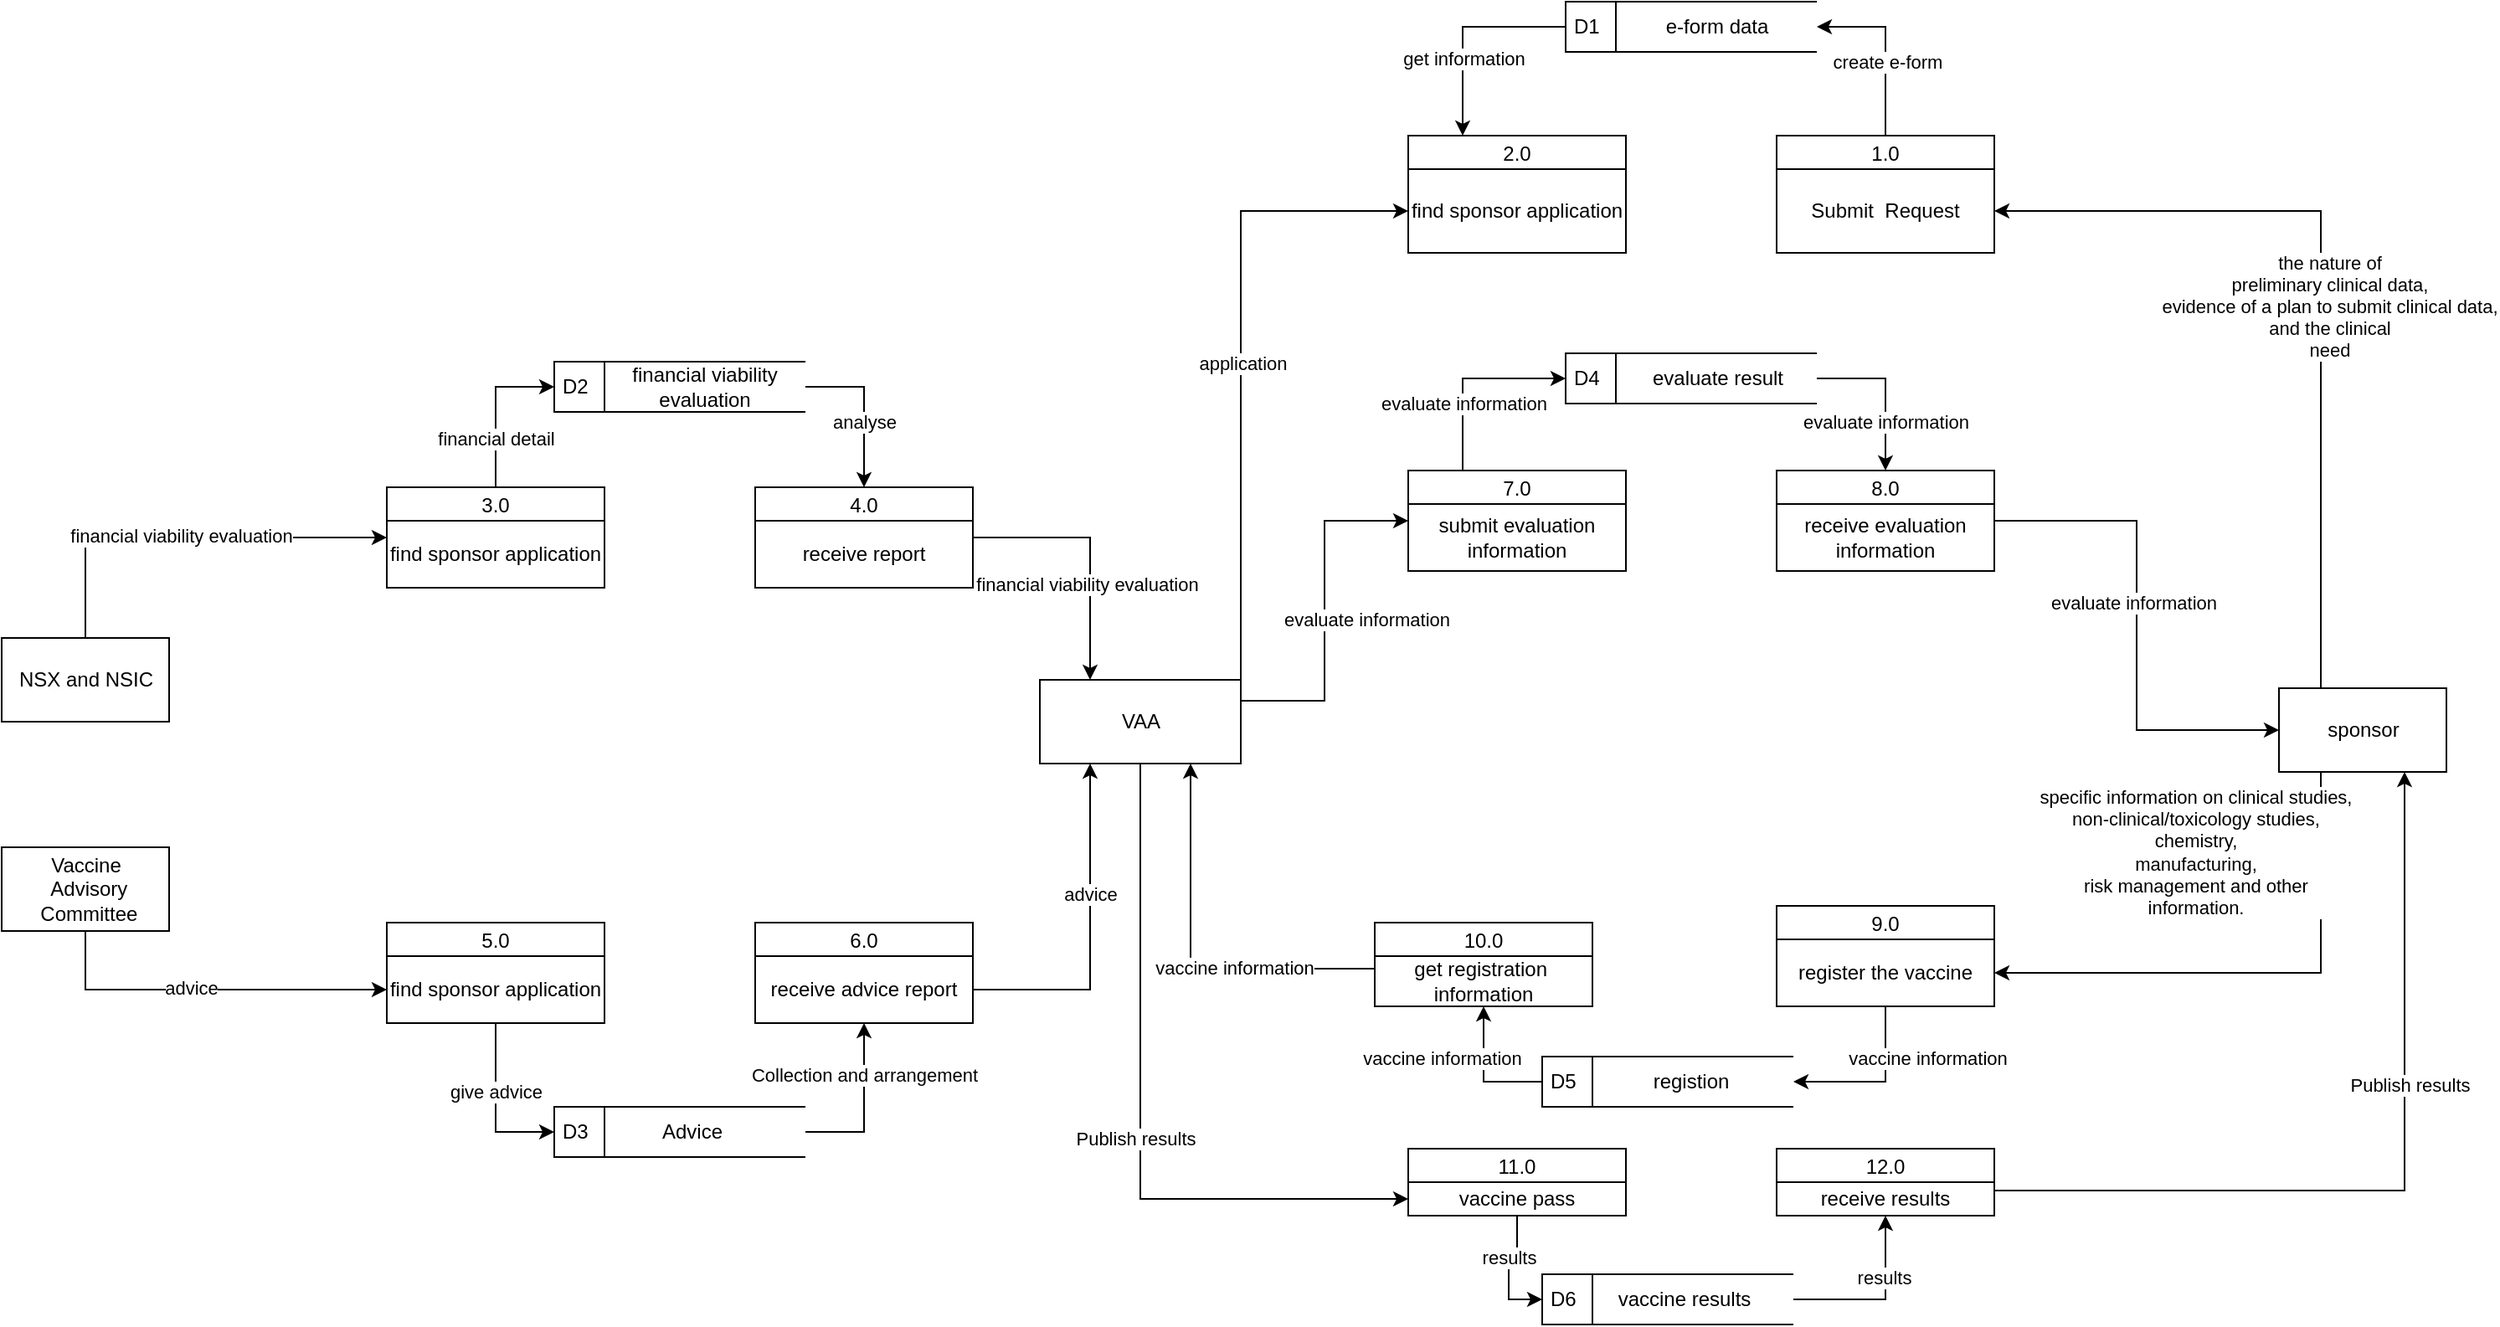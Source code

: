 <mxfile version="14.7.0" type="github">
  <diagram id="C5RBs43oDa-KdzZeNtuy" name="Page-1">
    <mxGraphModel dx="2377" dy="867" grid="1" gridSize="10" guides="1" tooltips="1" connect="1" arrows="1" fold="1" page="1" pageScale="1" pageWidth="827" pageHeight="1169" math="0" shadow="0">
      <root>
        <mxCell id="WIyWlLk6GJQsqaUBKTNV-0" />
        <mxCell id="WIyWlLk6GJQsqaUBKTNV-1" parent="WIyWlLk6GJQsqaUBKTNV-0" />
        <mxCell id="KFkMGzY3dLCvhJW9a1Ks-69" style="edgeStyle=orthogonalEdgeStyle;rounded=0;orthogonalLoop=1;jettySize=auto;html=1;exitX=0.25;exitY=0;exitDx=0;exitDy=0;entryX=1;entryY=0.5;entryDx=0;entryDy=0;" edge="1" parent="WIyWlLk6GJQsqaUBKTNV-1" source="KFkMGzY3dLCvhJW9a1Ks-0" target="KFkMGzY3dLCvhJW9a1Ks-7">
          <mxGeometry relative="1" as="geometry" />
        </mxCell>
        <mxCell id="KFkMGzY3dLCvhJW9a1Ks-70" value="the nature of &lt;br/&gt;preliminary clinical data, &lt;br&gt;evidence of a plan to submit clinical data, &lt;br&gt;and the clinical &lt;br/&gt;need" style="edgeLabel;html=1;align=center;verticalAlign=middle;resizable=0;points=[];" vertex="1" connectable="0" parent="KFkMGzY3dLCvhJW9a1Ks-69">
          <mxGeometry x="-0.059" y="1" relative="1" as="geometry">
            <mxPoint x="6" y="-2" as="offset" />
          </mxGeometry>
        </mxCell>
        <mxCell id="KFkMGzY3dLCvhJW9a1Ks-101" style="edgeStyle=orthogonalEdgeStyle;rounded=0;orthogonalLoop=1;jettySize=auto;html=1;exitX=0.25;exitY=1;exitDx=0;exitDy=0;entryX=1;entryY=0.5;entryDx=0;entryDy=0;" edge="1" parent="WIyWlLk6GJQsqaUBKTNV-1" source="KFkMGzY3dLCvhJW9a1Ks-0" target="KFkMGzY3dLCvhJW9a1Ks-29">
          <mxGeometry relative="1" as="geometry" />
        </mxCell>
        <mxCell id="KFkMGzY3dLCvhJW9a1Ks-102" value="specific information on clinical studies,&lt;br&gt;non-clinical/toxicology studies,&lt;br&gt;chemistry,&lt;br&gt;manufacturing,&lt;br&gt;risk management and other&lt;br&gt;information." style="edgeLabel;html=1;align=center;verticalAlign=middle;resizable=0;points=[];" vertex="1" connectable="0" parent="KFkMGzY3dLCvhJW9a1Ks-101">
          <mxGeometry x="-0.426" relative="1" as="geometry">
            <mxPoint x="-75" y="-43" as="offset" />
          </mxGeometry>
        </mxCell>
        <mxCell id="KFkMGzY3dLCvhJW9a1Ks-0" value="sponsor" style="html=1;dashed=0;whitespace=wrap;" vertex="1" parent="WIyWlLk6GJQsqaUBKTNV-1">
          <mxGeometry x="840" y="590" width="100" height="50" as="geometry" />
        </mxCell>
        <mxCell id="KFkMGzY3dLCvhJW9a1Ks-71" style="edgeStyle=orthogonalEdgeStyle;rounded=0;orthogonalLoop=1;jettySize=auto;html=1;exitX=0.5;exitY=0;exitDx=0;exitDy=0;entryX=1;entryY=0.5;entryDx=0;entryDy=0;" edge="1" parent="WIyWlLk6GJQsqaUBKTNV-1" source="KFkMGzY3dLCvhJW9a1Ks-3" target="KFkMGzY3dLCvhJW9a1Ks-23">
          <mxGeometry relative="1" as="geometry" />
        </mxCell>
        <mxCell id="KFkMGzY3dLCvhJW9a1Ks-72" value="create e-form" style="edgeLabel;html=1;align=center;verticalAlign=middle;resizable=0;points=[];" vertex="1" connectable="0" parent="KFkMGzY3dLCvhJW9a1Ks-71">
          <mxGeometry x="-0.16" y="-1" relative="1" as="geometry">
            <mxPoint as="offset" />
          </mxGeometry>
        </mxCell>
        <mxCell id="KFkMGzY3dLCvhJW9a1Ks-3" value="1.0" style="swimlane;fontStyle=0;childLayout=stackLayout;horizontal=1;startSize=20;fillColor=#ffffff;horizontalStack=0;resizeParent=1;resizeParentMax=0;resizeLast=0;collapsible=0;marginBottom=0;swimlaneFillColor=#ffffff;" vertex="1" parent="WIyWlLk6GJQsqaUBKTNV-1">
          <mxGeometry x="540" y="260" width="130" height="70" as="geometry" />
        </mxCell>
        <mxCell id="KFkMGzY3dLCvhJW9a1Ks-7" value="Submit&amp;nbsp; Request" style="text;html=1;strokeColor=none;fillColor=none;align=center;verticalAlign=middle;whiteSpace=wrap;rounded=0;" vertex="1" parent="KFkMGzY3dLCvhJW9a1Ks-3">
          <mxGeometry y="20" width="130" height="50" as="geometry" />
        </mxCell>
        <mxCell id="KFkMGzY3dLCvhJW9a1Ks-81" style="edgeStyle=orthogonalEdgeStyle;rounded=0;orthogonalLoop=1;jettySize=auto;html=1;exitX=1;exitY=0.5;exitDx=0;exitDy=0;entryX=0.5;entryY=0;entryDx=0;entryDy=0;" edge="1" parent="WIyWlLk6GJQsqaUBKTNV-1" source="KFkMGzY3dLCvhJW9a1Ks-8" target="KFkMGzY3dLCvhJW9a1Ks-13">
          <mxGeometry relative="1" as="geometry" />
        </mxCell>
        <mxCell id="KFkMGzY3dLCvhJW9a1Ks-82" value="evaluate information" style="edgeLabel;html=1;align=center;verticalAlign=middle;resizable=0;points=[];" vertex="1" connectable="0" parent="KFkMGzY3dLCvhJW9a1Ks-81">
          <mxGeometry x="0.111" y="1" relative="1" as="geometry">
            <mxPoint x="-1" y="13" as="offset" />
          </mxGeometry>
        </mxCell>
        <mxCell id="KFkMGzY3dLCvhJW9a1Ks-8" value="D4" style="html=1;dashed=0;whitespace=wrap;shape=mxgraph.dfd.dataStoreID;align=left;spacingLeft=3;points=[[0,0],[0.5,0],[1,0],[0,0.5],[1,0.5],[0,1],[0.5,1],[1,1]];" vertex="1" parent="WIyWlLk6GJQsqaUBKTNV-1">
          <mxGeometry x="414" y="390" width="150" height="30" as="geometry" />
        </mxCell>
        <mxCell id="KFkMGzY3dLCvhJW9a1Ks-75" style="edgeStyle=orthogonalEdgeStyle;rounded=0;orthogonalLoop=1;jettySize=auto;html=1;exitX=1;exitY=0;exitDx=0;exitDy=0;entryX=0;entryY=0.5;entryDx=0;entryDy=0;" edge="1" parent="WIyWlLk6GJQsqaUBKTNV-1" source="KFkMGzY3dLCvhJW9a1Ks-10" target="KFkMGzY3dLCvhJW9a1Ks-25">
          <mxGeometry relative="1" as="geometry" />
        </mxCell>
        <mxCell id="KFkMGzY3dLCvhJW9a1Ks-76" value="application" style="edgeLabel;html=1;align=center;verticalAlign=middle;resizable=0;points=[];" vertex="1" connectable="0" parent="KFkMGzY3dLCvhJW9a1Ks-75">
          <mxGeometry x="-0.002" y="-1" relative="1" as="geometry">
            <mxPoint as="offset" />
          </mxGeometry>
        </mxCell>
        <mxCell id="KFkMGzY3dLCvhJW9a1Ks-77" style="edgeStyle=orthogonalEdgeStyle;rounded=0;orthogonalLoop=1;jettySize=auto;html=1;exitX=1;exitY=0.25;exitDx=0;exitDy=0;entryX=0;entryY=0.25;entryDx=0;entryDy=0;" edge="1" parent="WIyWlLk6GJQsqaUBKTNV-1" source="KFkMGzY3dLCvhJW9a1Ks-10" target="KFkMGzY3dLCvhJW9a1Ks-26">
          <mxGeometry relative="1" as="geometry" />
        </mxCell>
        <mxCell id="KFkMGzY3dLCvhJW9a1Ks-78" value="evaluate information" style="edgeLabel;html=1;align=center;verticalAlign=middle;resizable=0;points=[];" vertex="1" connectable="0" parent="KFkMGzY3dLCvhJW9a1Ks-77">
          <mxGeometry x="-0.109" relative="1" as="geometry">
            <mxPoint x="25" y="-6" as="offset" />
          </mxGeometry>
        </mxCell>
        <mxCell id="KFkMGzY3dLCvhJW9a1Ks-114" style="edgeStyle=orthogonalEdgeStyle;rounded=0;orthogonalLoop=1;jettySize=auto;html=1;exitX=0.5;exitY=1;exitDx=0;exitDy=0;entryX=0;entryY=0.5;entryDx=0;entryDy=0;" edge="1" parent="WIyWlLk6GJQsqaUBKTNV-1" source="KFkMGzY3dLCvhJW9a1Ks-10" target="KFkMGzY3dLCvhJW9a1Ks-30">
          <mxGeometry relative="1" as="geometry" />
        </mxCell>
        <mxCell id="KFkMGzY3dLCvhJW9a1Ks-115" value="Publish results" style="edgeLabel;html=1;align=center;verticalAlign=middle;resizable=0;points=[];" vertex="1" connectable="0" parent="KFkMGzY3dLCvhJW9a1Ks-114">
          <mxGeometry x="0.065" y="-3" relative="1" as="geometry">
            <mxPoint as="offset" />
          </mxGeometry>
        </mxCell>
        <mxCell id="KFkMGzY3dLCvhJW9a1Ks-10" value="VAA" style="html=1;dashed=0;whitespace=wrap;" vertex="1" parent="WIyWlLk6GJQsqaUBKTNV-1">
          <mxGeometry x="100" y="585" width="120" height="50" as="geometry" />
        </mxCell>
        <mxCell id="KFkMGzY3dLCvhJW9a1Ks-104" style="edgeStyle=orthogonalEdgeStyle;rounded=0;orthogonalLoop=1;jettySize=auto;html=1;exitX=0;exitY=0.5;exitDx=0;exitDy=0;entryX=0.5;entryY=1;entryDx=0;entryDy=0;" edge="1" parent="WIyWlLk6GJQsqaUBKTNV-1" source="KFkMGzY3dLCvhJW9a1Ks-12" target="KFkMGzY3dLCvhJW9a1Ks-28">
          <mxGeometry relative="1" as="geometry" />
        </mxCell>
        <mxCell id="KFkMGzY3dLCvhJW9a1Ks-111" value="vaccine information" style="edgeLabel;html=1;align=center;verticalAlign=middle;resizable=0;points=[];" vertex="1" connectable="0" parent="KFkMGzY3dLCvhJW9a1Ks-104">
          <mxGeometry x="0.242" y="2" relative="1" as="geometry">
            <mxPoint x="-23" as="offset" />
          </mxGeometry>
        </mxCell>
        <mxCell id="KFkMGzY3dLCvhJW9a1Ks-12" value="D5" style="html=1;dashed=0;whitespace=wrap;shape=mxgraph.dfd.dataStoreID;align=left;spacingLeft=3;points=[[0,0],[0.5,0],[1,0],[0,0.5],[1,0.5],[0,1],[0.5,1],[1,1]];" vertex="1" parent="WIyWlLk6GJQsqaUBKTNV-1">
          <mxGeometry x="400" y="810" width="150" height="30" as="geometry" />
        </mxCell>
        <mxCell id="KFkMGzY3dLCvhJW9a1Ks-13" value="8.0" style="swimlane;fontStyle=0;childLayout=stackLayout;horizontal=1;startSize=20;fillColor=#ffffff;horizontalStack=0;resizeParent=1;resizeParentMax=0;resizeLast=0;collapsible=0;marginBottom=0;swimlaneFillColor=#ffffff;" vertex="1" parent="WIyWlLk6GJQsqaUBKTNV-1">
          <mxGeometry x="540" y="460" width="130" height="60" as="geometry" />
        </mxCell>
        <mxCell id="KFkMGzY3dLCvhJW9a1Ks-27" value="receive evaluation information" style="text;html=1;strokeColor=none;fillColor=none;align=center;verticalAlign=middle;whiteSpace=wrap;rounded=0;" vertex="1" parent="KFkMGzY3dLCvhJW9a1Ks-13">
          <mxGeometry y="20" width="130" height="40" as="geometry" />
        </mxCell>
        <mxCell id="KFkMGzY3dLCvhJW9a1Ks-16" value="10.0" style="swimlane;fontStyle=0;childLayout=stackLayout;horizontal=1;startSize=20;fillColor=#ffffff;horizontalStack=0;resizeParent=1;resizeParentMax=0;resizeLast=0;collapsible=0;marginBottom=0;swimlaneFillColor=#ffffff;" vertex="1" parent="WIyWlLk6GJQsqaUBKTNV-1">
          <mxGeometry x="300" y="730" width="130" height="50" as="geometry" />
        </mxCell>
        <mxCell id="KFkMGzY3dLCvhJW9a1Ks-28" value="get registration&amp;nbsp;&lt;br&gt;information" style="text;html=1;strokeColor=none;fillColor=none;align=center;verticalAlign=middle;whiteSpace=wrap;rounded=0;" vertex="1" parent="KFkMGzY3dLCvhJW9a1Ks-16">
          <mxGeometry y="20" width="130" height="30" as="geometry" />
        </mxCell>
        <mxCell id="KFkMGzY3dLCvhJW9a1Ks-17" value="9.0" style="swimlane;fontStyle=0;childLayout=stackLayout;horizontal=1;startSize=20;fillColor=#ffffff;horizontalStack=0;resizeParent=1;resizeParentMax=0;resizeLast=0;collapsible=0;marginBottom=0;swimlaneFillColor=#ffffff;" vertex="1" parent="WIyWlLk6GJQsqaUBKTNV-1">
          <mxGeometry x="540" y="720" width="130" height="60" as="geometry" />
        </mxCell>
        <mxCell id="KFkMGzY3dLCvhJW9a1Ks-29" value="register the vaccine" style="text;html=1;strokeColor=none;fillColor=none;align=center;verticalAlign=middle;whiteSpace=wrap;rounded=0;" vertex="1" parent="KFkMGzY3dLCvhJW9a1Ks-17">
          <mxGeometry y="20" width="130" height="40" as="geometry" />
        </mxCell>
        <mxCell id="KFkMGzY3dLCvhJW9a1Ks-18" value="11.0" style="swimlane;fontStyle=0;childLayout=stackLayout;horizontal=1;startSize=20;fillColor=#ffffff;horizontalStack=0;resizeParent=1;resizeParentMax=0;resizeLast=0;collapsible=0;marginBottom=0;swimlaneFillColor=#ffffff;" vertex="1" parent="WIyWlLk6GJQsqaUBKTNV-1">
          <mxGeometry x="320" y="865" width="130" height="40" as="geometry" />
        </mxCell>
        <mxCell id="KFkMGzY3dLCvhJW9a1Ks-30" value="vaccine pass" style="text;html=1;strokeColor=none;fillColor=none;align=center;verticalAlign=middle;whiteSpace=wrap;rounded=0;" vertex="1" parent="KFkMGzY3dLCvhJW9a1Ks-18">
          <mxGeometry y="20" width="130" height="20" as="geometry" />
        </mxCell>
        <mxCell id="KFkMGzY3dLCvhJW9a1Ks-19" value="12.0" style="swimlane;fontStyle=0;childLayout=stackLayout;horizontal=1;startSize=20;fillColor=#ffffff;horizontalStack=0;resizeParent=1;resizeParentMax=0;resizeLast=0;collapsible=0;marginBottom=0;swimlaneFillColor=#ffffff;" vertex="1" parent="WIyWlLk6GJQsqaUBKTNV-1">
          <mxGeometry x="540" y="865" width="130" height="40" as="geometry" />
        </mxCell>
        <mxCell id="KFkMGzY3dLCvhJW9a1Ks-31" value="receive results" style="text;html=1;strokeColor=none;fillColor=none;align=center;verticalAlign=middle;whiteSpace=wrap;rounded=0;" vertex="1" parent="KFkMGzY3dLCvhJW9a1Ks-19">
          <mxGeometry y="20" width="130" height="20" as="geometry" />
        </mxCell>
        <mxCell id="KFkMGzY3dLCvhJW9a1Ks-118" style="edgeStyle=orthogonalEdgeStyle;rounded=0;orthogonalLoop=1;jettySize=auto;html=1;exitX=1;exitY=0.5;exitDx=0;exitDy=0;entryX=0.5;entryY=1;entryDx=0;entryDy=0;" edge="1" parent="WIyWlLk6GJQsqaUBKTNV-1" source="KFkMGzY3dLCvhJW9a1Ks-20" target="KFkMGzY3dLCvhJW9a1Ks-31">
          <mxGeometry relative="1" as="geometry" />
        </mxCell>
        <mxCell id="KFkMGzY3dLCvhJW9a1Ks-119" value="results" style="edgeLabel;html=1;align=center;verticalAlign=middle;resizable=0;points=[];" vertex="1" connectable="0" parent="KFkMGzY3dLCvhJW9a1Ks-118">
          <mxGeometry x="0.292" y="1" relative="1" as="geometry">
            <mxPoint as="offset" />
          </mxGeometry>
        </mxCell>
        <mxCell id="KFkMGzY3dLCvhJW9a1Ks-20" value="D6" style="html=1;dashed=0;whitespace=wrap;shape=mxgraph.dfd.dataStoreID;align=left;spacingLeft=3;points=[[0,0],[0.5,0],[1,0],[0,0.5],[1,0.5],[0,1],[0.5,1],[1,1]];" vertex="1" parent="WIyWlLk6GJQsqaUBKTNV-1">
          <mxGeometry x="400" y="940" width="150" height="30" as="geometry" />
        </mxCell>
        <mxCell id="KFkMGzY3dLCvhJW9a1Ks-79" style="edgeStyle=orthogonalEdgeStyle;rounded=0;orthogonalLoop=1;jettySize=auto;html=1;exitX=0.25;exitY=0;exitDx=0;exitDy=0;entryX=0;entryY=0.5;entryDx=0;entryDy=0;" edge="1" parent="WIyWlLk6GJQsqaUBKTNV-1" source="KFkMGzY3dLCvhJW9a1Ks-21" target="KFkMGzY3dLCvhJW9a1Ks-8">
          <mxGeometry relative="1" as="geometry" />
        </mxCell>
        <mxCell id="KFkMGzY3dLCvhJW9a1Ks-80" value="evaluate information" style="edgeLabel;html=1;align=center;verticalAlign=middle;resizable=0;points=[];" vertex="1" connectable="0" parent="KFkMGzY3dLCvhJW9a1Ks-79">
          <mxGeometry x="-0.31" relative="1" as="geometry">
            <mxPoint as="offset" />
          </mxGeometry>
        </mxCell>
        <mxCell id="KFkMGzY3dLCvhJW9a1Ks-21" value="7.0" style="swimlane;fontStyle=0;childLayout=stackLayout;horizontal=1;startSize=20;fillColor=#ffffff;horizontalStack=0;resizeParent=1;resizeParentMax=0;resizeLast=0;collapsible=0;marginBottom=0;swimlaneFillColor=#ffffff;" vertex="1" parent="WIyWlLk6GJQsqaUBKTNV-1">
          <mxGeometry x="320" y="460" width="130" height="60" as="geometry" />
        </mxCell>
        <mxCell id="KFkMGzY3dLCvhJW9a1Ks-26" value="submit evaluation information" style="text;html=1;strokeColor=none;fillColor=none;align=center;verticalAlign=middle;whiteSpace=wrap;rounded=0;" vertex="1" parent="KFkMGzY3dLCvhJW9a1Ks-21">
          <mxGeometry y="20" width="130" height="40" as="geometry" />
        </mxCell>
        <mxCell id="KFkMGzY3dLCvhJW9a1Ks-22" value="2.0" style="swimlane;fontStyle=0;childLayout=stackLayout;horizontal=1;startSize=20;fillColor=#ffffff;horizontalStack=0;resizeParent=1;resizeParentMax=0;resizeLast=0;collapsible=0;marginBottom=0;swimlaneFillColor=#ffffff;" vertex="1" parent="WIyWlLk6GJQsqaUBKTNV-1">
          <mxGeometry x="320" y="260" width="130" height="70" as="geometry" />
        </mxCell>
        <mxCell id="KFkMGzY3dLCvhJW9a1Ks-25" value="find sponsor application" style="text;html=1;strokeColor=none;fillColor=none;align=center;verticalAlign=middle;whiteSpace=wrap;rounded=0;" vertex="1" parent="KFkMGzY3dLCvhJW9a1Ks-22">
          <mxGeometry y="20" width="130" height="50" as="geometry" />
        </mxCell>
        <mxCell id="KFkMGzY3dLCvhJW9a1Ks-73" style="edgeStyle=orthogonalEdgeStyle;rounded=0;orthogonalLoop=1;jettySize=auto;html=1;exitX=0;exitY=0.5;exitDx=0;exitDy=0;entryX=0.25;entryY=0;entryDx=0;entryDy=0;" edge="1" parent="WIyWlLk6GJQsqaUBKTNV-1" source="KFkMGzY3dLCvhJW9a1Ks-23" target="KFkMGzY3dLCvhJW9a1Ks-22">
          <mxGeometry relative="1" as="geometry" />
        </mxCell>
        <mxCell id="KFkMGzY3dLCvhJW9a1Ks-74" value="get information" style="edgeLabel;html=1;align=center;verticalAlign=middle;resizable=0;points=[];" vertex="1" connectable="0" parent="KFkMGzY3dLCvhJW9a1Ks-73">
          <mxGeometry x="0.27" relative="1" as="geometry">
            <mxPoint as="offset" />
          </mxGeometry>
        </mxCell>
        <mxCell id="KFkMGzY3dLCvhJW9a1Ks-23" value="D1" style="html=1;dashed=0;whitespace=wrap;shape=mxgraph.dfd.dataStoreID;align=left;spacingLeft=3;points=[[0,0],[0.5,0],[1,0],[0,0.5],[1,0.5],[0,1],[0.5,1],[1,1]];" vertex="1" parent="WIyWlLk6GJQsqaUBKTNV-1">
          <mxGeometry x="414" y="180" width="150" height="30" as="geometry" />
        </mxCell>
        <mxCell id="KFkMGzY3dLCvhJW9a1Ks-24" value="e-form data" style="text;html=1;strokeColor=none;fillColor=none;align=center;verticalAlign=middle;whiteSpace=wrap;rounded=0;" vertex="1" parent="WIyWlLk6GJQsqaUBKTNV-1">
          <mxGeometry x="469" y="185" width="71" height="20" as="geometry" />
        </mxCell>
        <mxCell id="KFkMGzY3dLCvhJW9a1Ks-32" value="evaluate result" style="text;html=1;strokeColor=none;fillColor=none;align=center;verticalAlign=middle;whiteSpace=wrap;rounded=0;" vertex="1" parent="WIyWlLk6GJQsqaUBKTNV-1">
          <mxGeometry x="460" y="395" width="90" height="20" as="geometry" />
        </mxCell>
        <mxCell id="KFkMGzY3dLCvhJW9a1Ks-49" style="edgeStyle=orthogonalEdgeStyle;rounded=0;orthogonalLoop=1;jettySize=auto;html=1;exitX=0.5;exitY=0;exitDx=0;exitDy=0;entryX=0;entryY=0.25;entryDx=0;entryDy=0;" edge="1" parent="WIyWlLk6GJQsqaUBKTNV-1" source="KFkMGzY3dLCvhJW9a1Ks-33" target="KFkMGzY3dLCvhJW9a1Ks-39">
          <mxGeometry relative="1" as="geometry" />
        </mxCell>
        <mxCell id="KFkMGzY3dLCvhJW9a1Ks-50" value="financial viability evaluation" style="edgeLabel;html=1;align=center;verticalAlign=middle;resizable=0;points=[];" vertex="1" connectable="0" parent="KFkMGzY3dLCvhJW9a1Ks-49">
          <mxGeometry x="-0.025" y="1" relative="1" as="geometry">
            <mxPoint as="offset" />
          </mxGeometry>
        </mxCell>
        <mxCell id="KFkMGzY3dLCvhJW9a1Ks-33" value="NSX and NSIC" style="html=1;dashed=0;whitespace=wrap;" vertex="1" parent="WIyWlLk6GJQsqaUBKTNV-1">
          <mxGeometry x="-520" y="560" width="100" height="50" as="geometry" />
        </mxCell>
        <mxCell id="KFkMGzY3dLCvhJW9a1Ks-61" style="edgeStyle=orthogonalEdgeStyle;rounded=0;orthogonalLoop=1;jettySize=auto;html=1;exitX=0.5;exitY=1;exitDx=0;exitDy=0;entryX=0;entryY=0.5;entryDx=0;entryDy=0;" edge="1" parent="WIyWlLk6GJQsqaUBKTNV-1" source="KFkMGzY3dLCvhJW9a1Ks-34" target="KFkMGzY3dLCvhJW9a1Ks-43">
          <mxGeometry relative="1" as="geometry" />
        </mxCell>
        <mxCell id="KFkMGzY3dLCvhJW9a1Ks-62" value="advice" style="edgeLabel;html=1;align=center;verticalAlign=middle;resizable=0;points=[];" vertex="1" connectable="0" parent="KFkMGzY3dLCvhJW9a1Ks-61">
          <mxGeometry x="-0.088" y="2" relative="1" as="geometry">
            <mxPoint y="1" as="offset" />
          </mxGeometry>
        </mxCell>
        <mxCell id="KFkMGzY3dLCvhJW9a1Ks-34" value="Vaccine&lt;br&gt;&amp;nbsp;Advisory&lt;br&gt;&amp;nbsp;Committee" style="html=1;dashed=0;whitespace=wrap;" vertex="1" parent="WIyWlLk6GJQsqaUBKTNV-1">
          <mxGeometry x="-520" y="685" width="100" height="50" as="geometry" />
        </mxCell>
        <mxCell id="KFkMGzY3dLCvhJW9a1Ks-36" value="4.0" style="swimlane;fontStyle=0;childLayout=stackLayout;horizontal=1;startSize=20;fillColor=#ffffff;horizontalStack=0;resizeParent=1;resizeParentMax=0;resizeLast=0;collapsible=0;marginBottom=0;swimlaneFillColor=#ffffff;" vertex="1" parent="WIyWlLk6GJQsqaUBKTNV-1">
          <mxGeometry x="-70" y="470" width="130" height="60" as="geometry" />
        </mxCell>
        <mxCell id="KFkMGzY3dLCvhJW9a1Ks-37" value="receive report" style="text;html=1;strokeColor=none;fillColor=none;align=center;verticalAlign=middle;whiteSpace=wrap;rounded=0;" vertex="1" parent="KFkMGzY3dLCvhJW9a1Ks-36">
          <mxGeometry y="20" width="130" height="40" as="geometry" />
        </mxCell>
        <mxCell id="KFkMGzY3dLCvhJW9a1Ks-51" style="edgeStyle=orthogonalEdgeStyle;rounded=0;orthogonalLoop=1;jettySize=auto;html=1;exitX=0.5;exitY=0;exitDx=0;exitDy=0;entryX=0;entryY=0.5;entryDx=0;entryDy=0;" edge="1" parent="WIyWlLk6GJQsqaUBKTNV-1" source="KFkMGzY3dLCvhJW9a1Ks-38" target="KFkMGzY3dLCvhJW9a1Ks-45">
          <mxGeometry relative="1" as="geometry" />
        </mxCell>
        <mxCell id="KFkMGzY3dLCvhJW9a1Ks-52" value="financial detail" style="edgeLabel;html=1;align=center;verticalAlign=middle;resizable=0;points=[];" vertex="1" connectable="0" parent="KFkMGzY3dLCvhJW9a1Ks-51">
          <mxGeometry x="-0.042" y="1" relative="1" as="geometry">
            <mxPoint x="1" y="16" as="offset" />
          </mxGeometry>
        </mxCell>
        <mxCell id="KFkMGzY3dLCvhJW9a1Ks-38" value="3.0" style="swimlane;fontStyle=0;childLayout=stackLayout;horizontal=1;startSize=20;fillColor=#ffffff;horizontalStack=0;resizeParent=1;resizeParentMax=0;resizeLast=0;collapsible=0;marginBottom=0;swimlaneFillColor=#ffffff;" vertex="1" parent="WIyWlLk6GJQsqaUBKTNV-1">
          <mxGeometry x="-290" y="470" width="130" height="60" as="geometry" />
        </mxCell>
        <mxCell id="KFkMGzY3dLCvhJW9a1Ks-39" value="find sponsor application" style="text;html=1;strokeColor=none;fillColor=none;align=center;verticalAlign=middle;whiteSpace=wrap;rounded=0;" vertex="1" parent="KFkMGzY3dLCvhJW9a1Ks-38">
          <mxGeometry y="20" width="130" height="40" as="geometry" />
        </mxCell>
        <mxCell id="KFkMGzY3dLCvhJW9a1Ks-40" value="6.0" style="swimlane;fontStyle=0;childLayout=stackLayout;horizontal=1;startSize=20;fillColor=#ffffff;horizontalStack=0;resizeParent=1;resizeParentMax=0;resizeLast=0;collapsible=0;marginBottom=0;swimlaneFillColor=#ffffff;" vertex="1" parent="WIyWlLk6GJQsqaUBKTNV-1">
          <mxGeometry x="-70" y="730" width="130" height="60" as="geometry" />
        </mxCell>
        <mxCell id="KFkMGzY3dLCvhJW9a1Ks-41" value="receive advice report" style="text;html=1;strokeColor=none;fillColor=none;align=center;verticalAlign=middle;whiteSpace=wrap;rounded=0;" vertex="1" parent="KFkMGzY3dLCvhJW9a1Ks-40">
          <mxGeometry y="20" width="130" height="40" as="geometry" />
        </mxCell>
        <mxCell id="KFkMGzY3dLCvhJW9a1Ks-42" value="5.0" style="swimlane;fontStyle=0;childLayout=stackLayout;horizontal=1;startSize=20;fillColor=#ffffff;horizontalStack=0;resizeParent=1;resizeParentMax=0;resizeLast=0;collapsible=0;marginBottom=0;swimlaneFillColor=#ffffff;" vertex="1" parent="WIyWlLk6GJQsqaUBKTNV-1">
          <mxGeometry x="-290" y="730" width="130" height="60" as="geometry" />
        </mxCell>
        <mxCell id="KFkMGzY3dLCvhJW9a1Ks-43" value="find sponsor application" style="text;html=1;strokeColor=none;fillColor=none;align=center;verticalAlign=middle;whiteSpace=wrap;rounded=0;" vertex="1" parent="KFkMGzY3dLCvhJW9a1Ks-42">
          <mxGeometry y="20" width="130" height="40" as="geometry" />
        </mxCell>
        <mxCell id="KFkMGzY3dLCvhJW9a1Ks-65" style="edgeStyle=orthogonalEdgeStyle;rounded=0;orthogonalLoop=1;jettySize=auto;html=1;exitX=1;exitY=0.5;exitDx=0;exitDy=0;entryX=0.5;entryY=1;entryDx=0;entryDy=0;" edge="1" parent="WIyWlLk6GJQsqaUBKTNV-1" source="KFkMGzY3dLCvhJW9a1Ks-44" target="KFkMGzY3dLCvhJW9a1Ks-41">
          <mxGeometry relative="1" as="geometry" />
        </mxCell>
        <mxCell id="KFkMGzY3dLCvhJW9a1Ks-66" value="Collection and arrangement" style="edgeLabel;html=1;align=center;verticalAlign=middle;resizable=0;points=[];" vertex="1" connectable="0" parent="KFkMGzY3dLCvhJW9a1Ks-65">
          <mxGeometry x="-0.007" relative="1" as="geometry">
            <mxPoint y="-20" as="offset" />
          </mxGeometry>
        </mxCell>
        <mxCell id="KFkMGzY3dLCvhJW9a1Ks-44" value="D3" style="html=1;dashed=0;whitespace=wrap;shape=mxgraph.dfd.dataStoreID;align=left;spacingLeft=3;points=[[0,0],[0.5,0],[1,0],[0,0.5],[1,0.5],[0,1],[0.5,1],[1,1]];" vertex="1" parent="WIyWlLk6GJQsqaUBKTNV-1">
          <mxGeometry x="-190" y="840" width="150" height="30" as="geometry" />
        </mxCell>
        <mxCell id="KFkMGzY3dLCvhJW9a1Ks-45" value="D2" style="html=1;dashed=0;whitespace=wrap;shape=mxgraph.dfd.dataStoreID;align=left;spacingLeft=3;points=[[0,0],[0.5,0],[1,0],[0,0.5],[1,0.5],[0,1],[0.5,1],[1,1]];" vertex="1" parent="WIyWlLk6GJQsqaUBKTNV-1">
          <mxGeometry x="-190" y="395" width="150" height="30" as="geometry" />
        </mxCell>
        <mxCell id="KFkMGzY3dLCvhJW9a1Ks-53" style="edgeStyle=orthogonalEdgeStyle;rounded=0;orthogonalLoop=1;jettySize=auto;html=1;exitX=1;exitY=0.5;exitDx=0;exitDy=0;entryX=0.5;entryY=0;entryDx=0;entryDy=0;" edge="1" parent="WIyWlLk6GJQsqaUBKTNV-1" source="KFkMGzY3dLCvhJW9a1Ks-48" target="KFkMGzY3dLCvhJW9a1Ks-36">
          <mxGeometry relative="1" as="geometry" />
        </mxCell>
        <mxCell id="KFkMGzY3dLCvhJW9a1Ks-54" value="analyse" style="edgeLabel;html=1;align=center;verticalAlign=middle;resizable=0;points=[];" vertex="1" connectable="0" parent="KFkMGzY3dLCvhJW9a1Ks-53">
          <mxGeometry x="0.007" y="2" relative="1" as="geometry">
            <mxPoint x="-2" y="8" as="offset" />
          </mxGeometry>
        </mxCell>
        <mxCell id="KFkMGzY3dLCvhJW9a1Ks-48" value="financial viability &lt;br&gt;evaluation" style="text;html=1;strokeColor=none;fillColor=none;align=center;verticalAlign=middle;whiteSpace=wrap;rounded=0;" vertex="1" parent="WIyWlLk6GJQsqaUBKTNV-1">
          <mxGeometry x="-160" y="400" width="120" height="20" as="geometry" />
        </mxCell>
        <mxCell id="KFkMGzY3dLCvhJW9a1Ks-55" style="edgeStyle=orthogonalEdgeStyle;rounded=0;orthogonalLoop=1;jettySize=auto;html=1;exitX=1;exitY=0.25;exitDx=0;exitDy=0;entryX=0.25;entryY=0;entryDx=0;entryDy=0;" edge="1" parent="WIyWlLk6GJQsqaUBKTNV-1" source="KFkMGzY3dLCvhJW9a1Ks-37" target="KFkMGzY3dLCvhJW9a1Ks-10">
          <mxGeometry relative="1" as="geometry" />
        </mxCell>
        <mxCell id="KFkMGzY3dLCvhJW9a1Ks-57" value="financial viability evaluation" style="edgeLabel;html=1;align=center;verticalAlign=middle;resizable=0;points=[];" vertex="1" connectable="0" parent="KFkMGzY3dLCvhJW9a1Ks-55">
          <mxGeometry x="0.256" y="-2" relative="1" as="geometry">
            <mxPoint as="offset" />
          </mxGeometry>
        </mxCell>
        <mxCell id="KFkMGzY3dLCvhJW9a1Ks-58" value="Advice" style="text;html=1;strokeColor=none;fillColor=none;align=center;verticalAlign=middle;whiteSpace=wrap;rounded=0;" vertex="1" parent="WIyWlLk6GJQsqaUBKTNV-1">
          <mxGeometry x="-135" y="845" width="55" height="20" as="geometry" />
        </mxCell>
        <mxCell id="KFkMGzY3dLCvhJW9a1Ks-63" style="edgeStyle=orthogonalEdgeStyle;rounded=0;orthogonalLoop=1;jettySize=auto;html=1;exitX=0.5;exitY=1;exitDx=0;exitDy=0;entryX=0;entryY=0.5;entryDx=0;entryDy=0;" edge="1" parent="WIyWlLk6GJQsqaUBKTNV-1" source="KFkMGzY3dLCvhJW9a1Ks-43" target="KFkMGzY3dLCvhJW9a1Ks-44">
          <mxGeometry relative="1" as="geometry" />
        </mxCell>
        <mxCell id="KFkMGzY3dLCvhJW9a1Ks-64" value="give advice" style="edgeLabel;html=1;align=center;verticalAlign=middle;resizable=0;points=[];" vertex="1" connectable="0" parent="KFkMGzY3dLCvhJW9a1Ks-63">
          <mxGeometry x="-0.03" relative="1" as="geometry">
            <mxPoint y="-8" as="offset" />
          </mxGeometry>
        </mxCell>
        <mxCell id="KFkMGzY3dLCvhJW9a1Ks-67" style="edgeStyle=orthogonalEdgeStyle;rounded=0;orthogonalLoop=1;jettySize=auto;html=1;exitX=1;exitY=0.5;exitDx=0;exitDy=0;entryX=0.25;entryY=1;entryDx=0;entryDy=0;" edge="1" parent="WIyWlLk6GJQsqaUBKTNV-1" source="KFkMGzY3dLCvhJW9a1Ks-41" target="KFkMGzY3dLCvhJW9a1Ks-10">
          <mxGeometry relative="1" as="geometry" />
        </mxCell>
        <mxCell id="KFkMGzY3dLCvhJW9a1Ks-68" value="advice" style="edgeLabel;html=1;align=center;verticalAlign=middle;resizable=0;points=[];" vertex="1" connectable="0" parent="KFkMGzY3dLCvhJW9a1Ks-67">
          <mxGeometry x="0.237" relative="1" as="geometry">
            <mxPoint as="offset" />
          </mxGeometry>
        </mxCell>
        <mxCell id="KFkMGzY3dLCvhJW9a1Ks-83" style="edgeStyle=orthogonalEdgeStyle;rounded=0;orthogonalLoop=1;jettySize=auto;html=1;exitX=1;exitY=0.25;exitDx=0;exitDy=0;entryX=0;entryY=0.5;entryDx=0;entryDy=0;" edge="1" parent="WIyWlLk6GJQsqaUBKTNV-1" source="KFkMGzY3dLCvhJW9a1Ks-27" target="KFkMGzY3dLCvhJW9a1Ks-0">
          <mxGeometry relative="1" as="geometry" />
        </mxCell>
        <mxCell id="KFkMGzY3dLCvhJW9a1Ks-84" value="evaluate information" style="edgeLabel;html=1;align=center;verticalAlign=middle;resizable=0;points=[];" vertex="1" connectable="0" parent="KFkMGzY3dLCvhJW9a1Ks-83">
          <mxGeometry x="-0.096" y="-2" relative="1" as="geometry">
            <mxPoint as="offset" />
          </mxGeometry>
        </mxCell>
        <mxCell id="KFkMGzY3dLCvhJW9a1Ks-89" value="registion" style="text;html=1;strokeColor=none;fillColor=none;align=center;verticalAlign=middle;whiteSpace=wrap;rounded=0;" vertex="1" parent="WIyWlLk6GJQsqaUBKTNV-1">
          <mxGeometry x="469" y="815" width="40" height="20" as="geometry" />
        </mxCell>
        <mxCell id="KFkMGzY3dLCvhJW9a1Ks-103" style="edgeStyle=orthogonalEdgeStyle;rounded=0;orthogonalLoop=1;jettySize=auto;html=1;exitX=0.5;exitY=1;exitDx=0;exitDy=0;entryX=1;entryY=0.5;entryDx=0;entryDy=0;" edge="1" parent="WIyWlLk6GJQsqaUBKTNV-1" source="KFkMGzY3dLCvhJW9a1Ks-29" target="KFkMGzY3dLCvhJW9a1Ks-12">
          <mxGeometry relative="1" as="geometry" />
        </mxCell>
        <mxCell id="KFkMGzY3dLCvhJW9a1Ks-113" value="vaccine information" style="edgeLabel;html=1;align=center;verticalAlign=middle;resizable=0;points=[];" vertex="1" connectable="0" parent="KFkMGzY3dLCvhJW9a1Ks-103">
          <mxGeometry x="-0.293" relative="1" as="geometry">
            <mxPoint x="25" y="-5" as="offset" />
          </mxGeometry>
        </mxCell>
        <mxCell id="KFkMGzY3dLCvhJW9a1Ks-105" style="edgeStyle=orthogonalEdgeStyle;rounded=0;orthogonalLoop=1;jettySize=auto;html=1;exitX=0;exitY=0.25;exitDx=0;exitDy=0;entryX=0.75;entryY=1;entryDx=0;entryDy=0;" edge="1" parent="WIyWlLk6GJQsqaUBKTNV-1" source="KFkMGzY3dLCvhJW9a1Ks-28" target="KFkMGzY3dLCvhJW9a1Ks-10">
          <mxGeometry relative="1" as="geometry" />
        </mxCell>
        <mxCell id="KFkMGzY3dLCvhJW9a1Ks-106" value="vaccine information" style="edgeLabel;html=1;align=center;verticalAlign=middle;resizable=0;points=[];" vertex="1" connectable="0" parent="KFkMGzY3dLCvhJW9a1Ks-105">
          <mxGeometry x="-0.272" y="-1" relative="1" as="geometry">
            <mxPoint as="offset" />
          </mxGeometry>
        </mxCell>
        <mxCell id="KFkMGzY3dLCvhJW9a1Ks-116" style="edgeStyle=orthogonalEdgeStyle;rounded=0;orthogonalLoop=1;jettySize=auto;html=1;exitX=0.5;exitY=1;exitDx=0;exitDy=0;entryX=0;entryY=0.5;entryDx=0;entryDy=0;" edge="1" parent="WIyWlLk6GJQsqaUBKTNV-1" source="KFkMGzY3dLCvhJW9a1Ks-30" target="KFkMGzY3dLCvhJW9a1Ks-20">
          <mxGeometry relative="1" as="geometry" />
        </mxCell>
        <mxCell id="KFkMGzY3dLCvhJW9a1Ks-117" value="results" style="edgeLabel;html=1;align=center;verticalAlign=middle;resizable=0;points=[];" vertex="1" connectable="0" parent="KFkMGzY3dLCvhJW9a1Ks-116">
          <mxGeometry x="-0.217" relative="1" as="geometry">
            <mxPoint as="offset" />
          </mxGeometry>
        </mxCell>
        <mxCell id="KFkMGzY3dLCvhJW9a1Ks-120" style="edgeStyle=orthogonalEdgeStyle;rounded=0;orthogonalLoop=1;jettySize=auto;html=1;exitX=1;exitY=0.25;exitDx=0;exitDy=0;entryX=0.75;entryY=1;entryDx=0;entryDy=0;" edge="1" parent="WIyWlLk6GJQsqaUBKTNV-1" source="KFkMGzY3dLCvhJW9a1Ks-31" target="KFkMGzY3dLCvhJW9a1Ks-0">
          <mxGeometry relative="1" as="geometry" />
        </mxCell>
        <mxCell id="KFkMGzY3dLCvhJW9a1Ks-121" value="Publish results" style="edgeLabel;html=1;align=center;verticalAlign=middle;resizable=0;points=[];" vertex="1" connectable="0" parent="KFkMGzY3dLCvhJW9a1Ks-120">
          <mxGeometry x="0.244" y="-3" relative="1" as="geometry">
            <mxPoint as="offset" />
          </mxGeometry>
        </mxCell>
        <mxCell id="KFkMGzY3dLCvhJW9a1Ks-123" value="vaccine results" style="text;html=1;strokeColor=none;fillColor=none;align=center;verticalAlign=middle;whiteSpace=wrap;rounded=0;" vertex="1" parent="WIyWlLk6GJQsqaUBKTNV-1">
          <mxGeometry x="440" y="945" width="90" height="20" as="geometry" />
        </mxCell>
      </root>
    </mxGraphModel>
  </diagram>
</mxfile>
